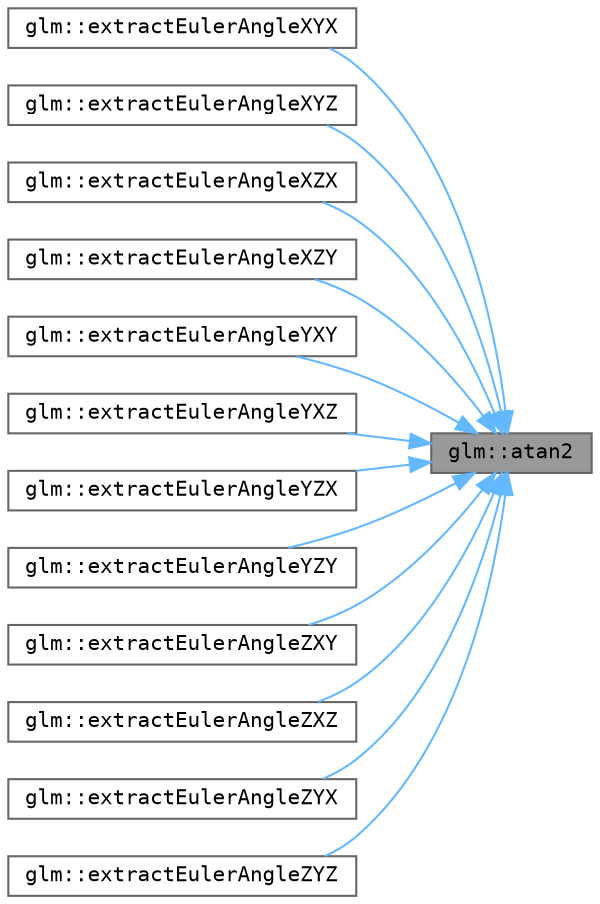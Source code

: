 digraph "glm::atan2"
{
 // LATEX_PDF_SIZE
  bgcolor="transparent";
  edge [fontname=Terminal,fontsize=10,labelfontname=Helvetica,labelfontsize=10];
  node [fontname=Terminal,fontsize=10,shape=box,height=0.2,width=0.4];
  rankdir="RL";
  Node1 [label="glm::atan2",height=0.2,width=0.4,color="gray40", fillcolor="grey60", style="filled", fontcolor="black",tooltip="Arc tangent. Returns an angle whose tangent is y/x. The signs of x and y are used to determine what q..."];
  Node1 -> Node2 [dir="back",color="steelblue1",style="solid"];
  Node2 [label="glm::extractEulerAngleXYX",height=0.2,width=0.4,color="grey40", fillcolor="white", style="filled",URL="$group__gtx__euler__angles.html#gadec3152f46d46dcd32974f0a2c0a7735",tooltip=" "];
  Node1 -> Node3 [dir="back",color="steelblue1",style="solid"];
  Node3 [label="glm::extractEulerAngleXYZ",height=0.2,width=0.4,color="grey40", fillcolor="white", style="filled",URL="$group__gtx__euler__angles.html#ga866e1524edc5daaeee54cc9e11ec892e",tooltip=" "];
  Node1 -> Node4 [dir="back",color="steelblue1",style="solid"];
  Node4 [label="glm::extractEulerAngleXZX",height=0.2,width=0.4,color="grey40", fillcolor="white", style="filled",URL="$group__gtx__euler__angles.html#gaf58030785bc2cde1dcd95a04d50d64ff",tooltip=" "];
  Node1 -> Node5 [dir="back",color="steelblue1",style="solid"];
  Node5 [label="glm::extractEulerAngleXZY",height=0.2,width=0.4,color="grey40", fillcolor="white", style="filled",URL="$group__gtx__euler__angles.html#gaffe92a3c19724f523678cb67144fd569",tooltip=" "];
  Node1 -> Node6 [dir="back",color="steelblue1",style="solid"];
  Node6 [label="glm::extractEulerAngleYXY",height=0.2,width=0.4,color="grey40", fillcolor="white", style="filled",URL="$group__gtx__euler__angles.html#gae14dd2c752ed179325171f45f464c6d7",tooltip=" "];
  Node1 -> Node7 [dir="back",color="steelblue1",style="solid"];
  Node7 [label="glm::extractEulerAngleYXZ",height=0.2,width=0.4,color="grey40", fillcolor="white", style="filled",URL="$group__gtx__euler__angles.html#ga8dd77fb7274dd8916a98749b8ccb033a",tooltip=" "];
  Node1 -> Node8 [dir="back",color="steelblue1",style="solid"];
  Node8 [label="glm::extractEulerAngleYZX",height=0.2,width=0.4,color="grey40", fillcolor="white", style="filled",URL="$group__gtx__euler__angles.html#gadb39c3a164364100eff69e7db2a3269d",tooltip=" "];
  Node1 -> Node9 [dir="back",color="steelblue1",style="solid"];
  Node9 [label="glm::extractEulerAngleYZY",height=0.2,width=0.4,color="grey40", fillcolor="white", style="filled",URL="$group__gtx__euler__angles.html#gabe88a80471a85be2561430194009393a",tooltip=" "];
  Node1 -> Node10 [dir="back",color="steelblue1",style="solid"];
  Node10 [label="glm::extractEulerAngleZXY",height=0.2,width=0.4,color="grey40", fillcolor="white", style="filled",URL="$group__gtx__euler__angles.html#ga5ed7760c1140ff8ff8f8c444b8bb0612",tooltip=" "];
  Node1 -> Node11 [dir="back",color="steelblue1",style="solid"];
  Node11 [label="glm::extractEulerAngleZXZ",height=0.2,width=0.4,color="grey40", fillcolor="white", style="filled",URL="$group__gtx__euler__angles.html#ga698604d09198fa41207abc7f1a6ae6c1",tooltip=" "];
  Node1 -> Node12 [dir="back",color="steelblue1",style="solid"];
  Node12 [label="glm::extractEulerAngleZYX",height=0.2,width=0.4,color="grey40", fillcolor="white", style="filled",URL="$group__gtx__euler__angles.html#ga25c33ad5744c43d9601dc1c44a4b2696",tooltip=" "];
  Node1 -> Node13 [dir="back",color="steelblue1",style="solid"];
  Node13 [label="glm::extractEulerAngleZYZ",height=0.2,width=0.4,color="grey40", fillcolor="white", style="filled",URL="$group__gtx__euler__angles.html#ga6009526e30e85db3a40a2bb63b6c9442",tooltip=" "];
}

